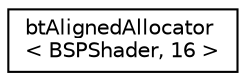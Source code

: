 digraph "Graphical Class Hierarchy"
{
  edge [fontname="Helvetica",fontsize="10",labelfontname="Helvetica",labelfontsize="10"];
  node [fontname="Helvetica",fontsize="10",shape=record];
  rankdir="LR";
  Node1 [label="btAlignedAllocator\l\< BSPShader, 16 \>",height=0.2,width=0.4,color="black", fillcolor="white", style="filled",URL="$classbt_aligned_allocator.html"];
}
